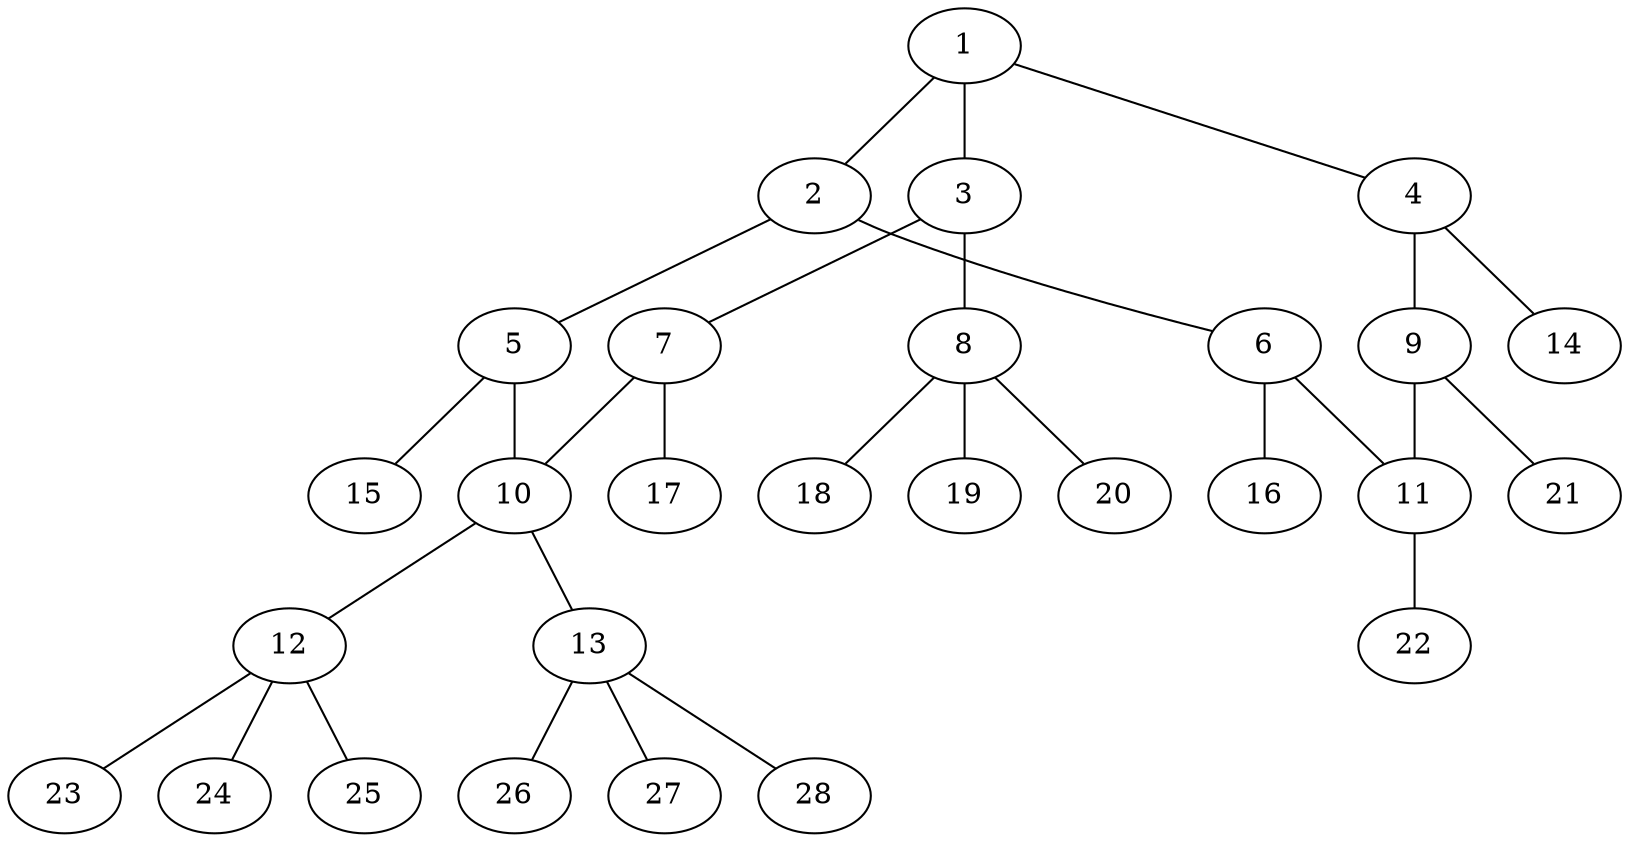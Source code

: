 graph molecule_2002 {
	1	 [chem=C];
	2	 [chem=C];
	1 -- 2	 [valence=2];
	3	 [chem=C];
	1 -- 3	 [valence=1];
	4	 [chem=C];
	1 -- 4	 [valence=1];
	5	 [chem=N];
	2 -- 5	 [valence=1];
	6	 [chem=C];
	2 -- 6	 [valence=1];
	7	 [chem=C];
	3 -- 7	 [valence=2];
	8	 [chem=C];
	3 -- 8	 [valence=1];
	9	 [chem=C];
	4 -- 9	 [valence=2];
	14	 [chem=H];
	4 -- 14	 [valence=1];
	10	 [chem=C];
	5 -- 10	 [valence=1];
	15	 [chem=H];
	5 -- 15	 [valence=1];
	11	 [chem=C];
	6 -- 11	 [valence=2];
	16	 [chem=H];
	6 -- 16	 [valence=1];
	7 -- 10	 [valence=1];
	17	 [chem=H];
	7 -- 17	 [valence=1];
	18	 [chem=H];
	8 -- 18	 [valence=1];
	19	 [chem=H];
	8 -- 19	 [valence=1];
	20	 [chem=H];
	8 -- 20	 [valence=1];
	9 -- 11	 [valence=1];
	21	 [chem=H];
	9 -- 21	 [valence=1];
	12	 [chem=C];
	10 -- 12	 [valence=1];
	13	 [chem=C];
	10 -- 13	 [valence=1];
	22	 [chem=H];
	11 -- 22	 [valence=1];
	23	 [chem=H];
	12 -- 23	 [valence=1];
	24	 [chem=H];
	12 -- 24	 [valence=1];
	25	 [chem=H];
	12 -- 25	 [valence=1];
	26	 [chem=H];
	13 -- 26	 [valence=1];
	27	 [chem=H];
	13 -- 27	 [valence=1];
	28	 [chem=H];
	13 -- 28	 [valence=1];
}
